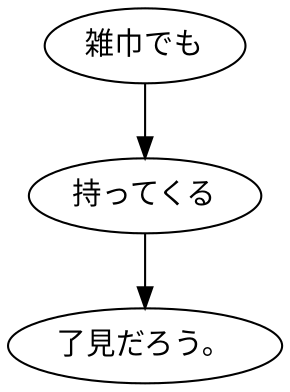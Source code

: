 digraph graph7474 {
	node0 [label="雑巾でも"];
	node1 [label="持ってくる"];
	node2 [label="了見だろう。"];
	node0 -> node1;
	node1 -> node2;
}
